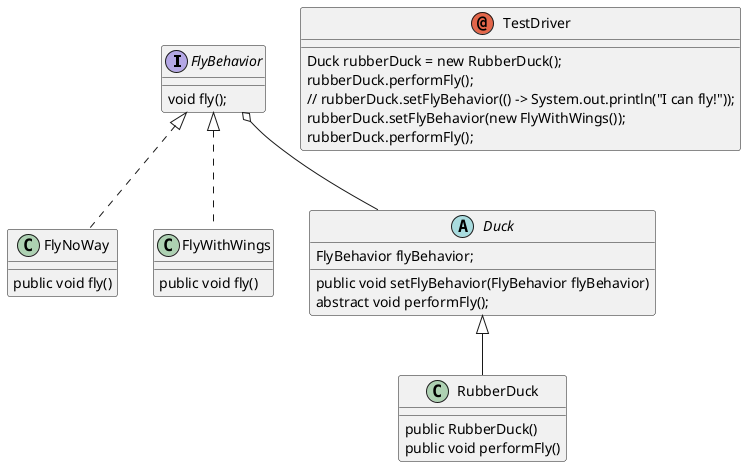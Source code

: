 @startuml uml
interface FlyBehavior {
    void fly();
}
        class FlyNoWay implements FlyBehavior{
            public void fly() 
        }
        class FlyWithWings implements FlyBehavior{
            public void fly() 
        }


FlyBehavior o-- Duck
abstract class Duck {
    FlyBehavior flyBehavior;

    public void setFlyBehavior(FlyBehavior flyBehavior) 
    abstract void performFly();
}
        class RubberDuck extends Duck {
            public RubberDuck() 
            public void performFly() 
        }

annotation TestDriver {
        Duck rubberDuck = new RubberDuck();
        rubberDuck.performFly();
        // rubberDuck.setFlyBehavior(() -> System.out.println("I can fly!"));
        rubberDuck.setFlyBehavior(new FlyWithWings());
        rubberDuck.performFly();
}

@enduml